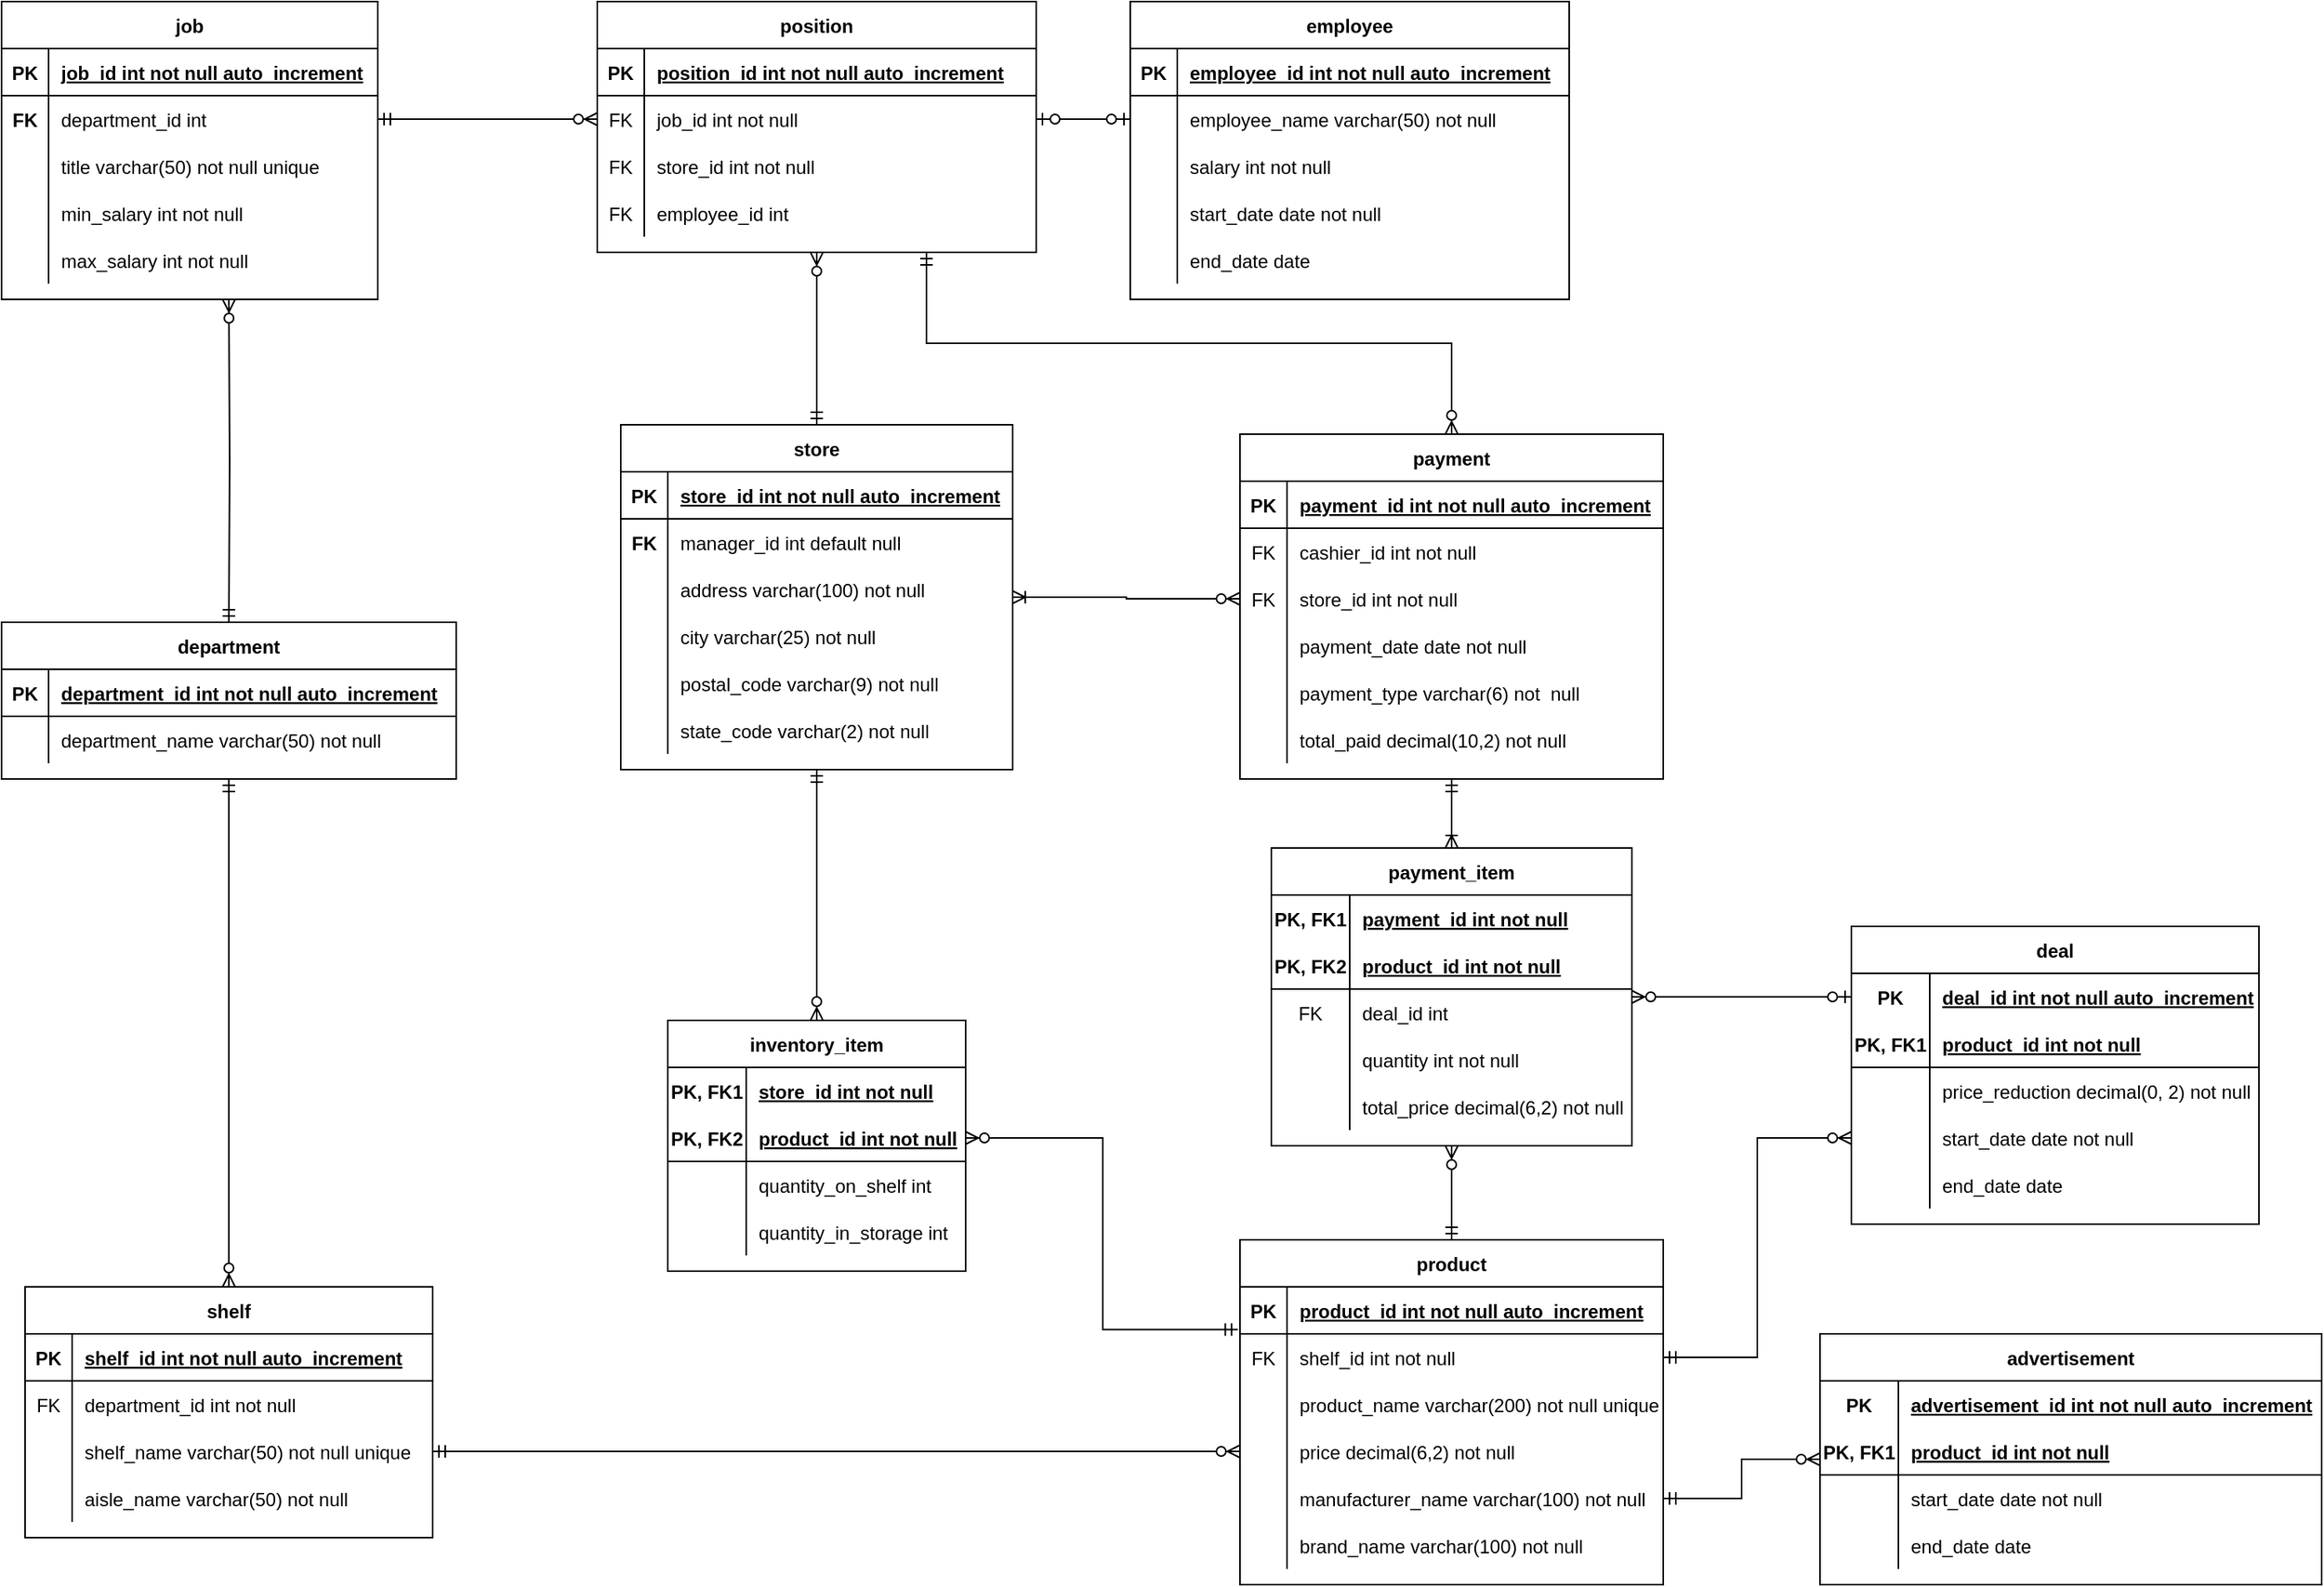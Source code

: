 <mxfile version="14.8.3" type="device"><diagram id="R2lEEEUBdFMjLlhIrx00" name="Page-1"><mxGraphModel dx="868" dy="393" grid="1" gridSize="10" guides="1" tooltips="1" connect="1" arrows="1" fold="1" page="1" pageScale="1" pageWidth="850" pageHeight="1100" math="0" shadow="0" extFonts="Permanent Marker^https://fonts.googleapis.com/css?family=Permanent+Marker"><root><mxCell id="0"/><mxCell id="1" parent="0"/><mxCell id="syY2_TRLH3KRJXUypcWQ-30" style="edgeStyle=orthogonalEdgeStyle;rounded=0;orthogonalLoop=1;jettySize=auto;html=1;startArrow=ERzeroToMany;startFill=1;endArrow=ERmandOne;endFill=0;" parent="1" target="syY2_TRLH3KRJXUypcWQ-17" edge="1"><mxGeometry relative="1" as="geometry"><mxPoint x="245" y="235" as="sourcePoint"/></mxGeometry></mxCell><mxCell id="syY2_TRLH3KRJXUypcWQ-1" value="job" style="shape=table;startSize=30;container=1;collapsible=1;childLayout=tableLayout;fixedRows=1;rowLines=0;fontStyle=1;align=center;resizeLast=1;" parent="1" vertex="1"><mxGeometry x="100" y="45" width="240" height="190" as="geometry"/></mxCell><mxCell id="syY2_TRLH3KRJXUypcWQ-2" value="" style="shape=partialRectangle;collapsible=0;dropTarget=0;pointerEvents=0;fillColor=none;top=0;left=0;bottom=1;right=0;points=[[0,0.5],[1,0.5]];portConstraint=eastwest;" parent="syY2_TRLH3KRJXUypcWQ-1" vertex="1"><mxGeometry y="30" width="240" height="30" as="geometry"/></mxCell><mxCell id="syY2_TRLH3KRJXUypcWQ-3" value="PK" style="shape=partialRectangle;connectable=0;fillColor=none;top=0;left=0;bottom=0;right=0;fontStyle=1;overflow=hidden;" parent="syY2_TRLH3KRJXUypcWQ-2" vertex="1"><mxGeometry width="30" height="30" as="geometry"/></mxCell><mxCell id="syY2_TRLH3KRJXUypcWQ-4" value="job_id int not null auto_increment" style="shape=partialRectangle;connectable=0;fillColor=none;top=0;left=0;bottom=0;right=0;align=left;spacingLeft=6;fontStyle=5;overflow=hidden;" parent="syY2_TRLH3KRJXUypcWQ-2" vertex="1"><mxGeometry x="30" width="210" height="30" as="geometry"/></mxCell><mxCell id="syY2_TRLH3KRJXUypcWQ-14" value="" style="shape=partialRectangle;collapsible=0;dropTarget=0;pointerEvents=0;fillColor=none;top=0;left=0;bottom=0;right=0;points=[[0,0.5],[1,0.5]];portConstraint=eastwest;" parent="syY2_TRLH3KRJXUypcWQ-1" vertex="1"><mxGeometry y="60" width="240" height="30" as="geometry"/></mxCell><mxCell id="syY2_TRLH3KRJXUypcWQ-15" value="FK" style="shape=partialRectangle;connectable=0;fillColor=none;top=0;left=0;bottom=0;right=0;fontStyle=1;overflow=hidden;" parent="syY2_TRLH3KRJXUypcWQ-14" vertex="1"><mxGeometry width="30" height="30" as="geometry"/></mxCell><mxCell id="syY2_TRLH3KRJXUypcWQ-16" value="department_id int" style="shape=partialRectangle;connectable=0;fillColor=none;top=0;left=0;bottom=0;right=0;align=left;spacingLeft=6;fontStyle=0;overflow=hidden;" parent="syY2_TRLH3KRJXUypcWQ-14" vertex="1"><mxGeometry x="30" width="210" height="30" as="geometry"/></mxCell><mxCell id="syY2_TRLH3KRJXUypcWQ-5" value="" style="shape=partialRectangle;collapsible=0;dropTarget=0;pointerEvents=0;fillColor=none;top=0;left=0;bottom=0;right=0;points=[[0,0.5],[1,0.5]];portConstraint=eastwest;" parent="syY2_TRLH3KRJXUypcWQ-1" vertex="1"><mxGeometry y="90" width="240" height="30" as="geometry"/></mxCell><mxCell id="syY2_TRLH3KRJXUypcWQ-6" value="" style="shape=partialRectangle;connectable=0;fillColor=none;top=0;left=0;bottom=0;right=0;editable=1;overflow=hidden;" parent="syY2_TRLH3KRJXUypcWQ-5" vertex="1"><mxGeometry width="30" height="30" as="geometry"/></mxCell><mxCell id="syY2_TRLH3KRJXUypcWQ-7" value="title varchar(50) not null unique" style="shape=partialRectangle;connectable=0;fillColor=none;top=0;left=0;bottom=0;right=0;align=left;spacingLeft=6;overflow=hidden;" parent="syY2_TRLH3KRJXUypcWQ-5" vertex="1"><mxGeometry x="30" width="210" height="30" as="geometry"/></mxCell><mxCell id="syY2_TRLH3KRJXUypcWQ-8" value="" style="shape=partialRectangle;collapsible=0;dropTarget=0;pointerEvents=0;fillColor=none;top=0;left=0;bottom=0;right=0;points=[[0,0.5],[1,0.5]];portConstraint=eastwest;" parent="syY2_TRLH3KRJXUypcWQ-1" vertex="1"><mxGeometry y="120" width="240" height="30" as="geometry"/></mxCell><mxCell id="syY2_TRLH3KRJXUypcWQ-9" value="" style="shape=partialRectangle;connectable=0;fillColor=none;top=0;left=0;bottom=0;right=0;editable=1;overflow=hidden;" parent="syY2_TRLH3KRJXUypcWQ-8" vertex="1"><mxGeometry width="30" height="30" as="geometry"/></mxCell><mxCell id="syY2_TRLH3KRJXUypcWQ-10" value="min_salary int not null" style="shape=partialRectangle;connectable=0;fillColor=none;top=0;left=0;bottom=0;right=0;align=left;spacingLeft=6;overflow=hidden;" parent="syY2_TRLH3KRJXUypcWQ-8" vertex="1"><mxGeometry x="30" width="210" height="30" as="geometry"/></mxCell><mxCell id="syY2_TRLH3KRJXUypcWQ-11" value="" style="shape=partialRectangle;collapsible=0;dropTarget=0;pointerEvents=0;fillColor=none;top=0;left=0;bottom=0;right=0;points=[[0,0.5],[1,0.5]];portConstraint=eastwest;" parent="syY2_TRLH3KRJXUypcWQ-1" vertex="1"><mxGeometry y="150" width="240" height="30" as="geometry"/></mxCell><mxCell id="syY2_TRLH3KRJXUypcWQ-12" value="" style="shape=partialRectangle;connectable=0;fillColor=none;top=0;left=0;bottom=0;right=0;editable=1;overflow=hidden;" parent="syY2_TRLH3KRJXUypcWQ-11" vertex="1"><mxGeometry width="30" height="30" as="geometry"/></mxCell><mxCell id="syY2_TRLH3KRJXUypcWQ-13" value="max_salary int not null" style="shape=partialRectangle;connectable=0;fillColor=none;top=0;left=0;bottom=0;right=0;align=left;spacingLeft=6;overflow=hidden;" parent="syY2_TRLH3KRJXUypcWQ-11" vertex="1"><mxGeometry x="30" width="210" height="30" as="geometry"/></mxCell><mxCell id="syY2_TRLH3KRJXUypcWQ-17" value="department" style="shape=table;startSize=30;container=1;collapsible=1;childLayout=tableLayout;fixedRows=1;rowLines=0;fontStyle=1;align=center;resizeLast=1;" parent="1" vertex="1"><mxGeometry x="100" y="441" width="290" height="100" as="geometry"/></mxCell><mxCell id="syY2_TRLH3KRJXUypcWQ-18" value="" style="shape=partialRectangle;collapsible=0;dropTarget=0;pointerEvents=0;fillColor=none;top=0;left=0;bottom=1;right=0;points=[[0,0.5],[1,0.5]];portConstraint=eastwest;" parent="syY2_TRLH3KRJXUypcWQ-17" vertex="1"><mxGeometry y="30" width="290" height="30" as="geometry"/></mxCell><mxCell id="syY2_TRLH3KRJXUypcWQ-19" value="PK" style="shape=partialRectangle;connectable=0;fillColor=none;top=0;left=0;bottom=0;right=0;fontStyle=1;overflow=hidden;" parent="syY2_TRLH3KRJXUypcWQ-18" vertex="1"><mxGeometry width="30" height="30" as="geometry"/></mxCell><mxCell id="syY2_TRLH3KRJXUypcWQ-20" value="department_id int not null auto_increment" style="shape=partialRectangle;connectable=0;fillColor=none;top=0;left=0;bottom=0;right=0;align=left;spacingLeft=6;fontStyle=5;overflow=hidden;" parent="syY2_TRLH3KRJXUypcWQ-18" vertex="1"><mxGeometry x="30" width="260" height="30" as="geometry"/></mxCell><mxCell id="syY2_TRLH3KRJXUypcWQ-21" value="" style="shape=partialRectangle;collapsible=0;dropTarget=0;pointerEvents=0;fillColor=none;top=0;left=0;bottom=0;right=0;points=[[0,0.5],[1,0.5]];portConstraint=eastwest;" parent="syY2_TRLH3KRJXUypcWQ-17" vertex="1"><mxGeometry y="60" width="290" height="30" as="geometry"/></mxCell><mxCell id="syY2_TRLH3KRJXUypcWQ-22" value="" style="shape=partialRectangle;connectable=0;fillColor=none;top=0;left=0;bottom=0;right=0;editable=1;overflow=hidden;" parent="syY2_TRLH3KRJXUypcWQ-21" vertex="1"><mxGeometry width="30" height="30" as="geometry"/></mxCell><mxCell id="syY2_TRLH3KRJXUypcWQ-23" value="department_name varchar(50) not null" style="shape=partialRectangle;connectable=0;fillColor=none;top=0;left=0;bottom=0;right=0;align=left;spacingLeft=6;overflow=hidden;" parent="syY2_TRLH3KRJXUypcWQ-21" vertex="1"><mxGeometry x="30" width="260" height="30" as="geometry"/></mxCell><mxCell id="syY2_TRLH3KRJXUypcWQ-31" value="employee" style="shape=table;startSize=30;container=1;collapsible=1;childLayout=tableLayout;fixedRows=1;rowLines=0;fontStyle=1;align=center;resizeLast=1;" parent="1" vertex="1"><mxGeometry x="820" y="45" width="280" height="190" as="geometry"/></mxCell><mxCell id="syY2_TRLH3KRJXUypcWQ-32" value="" style="shape=partialRectangle;collapsible=0;dropTarget=0;pointerEvents=0;fillColor=none;top=0;left=0;bottom=1;right=0;points=[[0,0.5],[1,0.5]];portConstraint=eastwest;" parent="syY2_TRLH3KRJXUypcWQ-31" vertex="1"><mxGeometry y="30" width="280" height="30" as="geometry"/></mxCell><mxCell id="syY2_TRLH3KRJXUypcWQ-33" value="PK" style="shape=partialRectangle;connectable=0;fillColor=none;top=0;left=0;bottom=0;right=0;fontStyle=1;overflow=hidden;" parent="syY2_TRLH3KRJXUypcWQ-32" vertex="1"><mxGeometry width="30" height="30" as="geometry"/></mxCell><mxCell id="syY2_TRLH3KRJXUypcWQ-34" value="employee_id int not null auto_increment" style="shape=partialRectangle;connectable=0;fillColor=none;top=0;left=0;bottom=0;right=0;align=left;spacingLeft=6;fontStyle=5;overflow=hidden;" parent="syY2_TRLH3KRJXUypcWQ-32" vertex="1"><mxGeometry x="30" width="250" height="30" as="geometry"/></mxCell><mxCell id="syY2_TRLH3KRJXUypcWQ-35" value="" style="shape=partialRectangle;collapsible=0;dropTarget=0;pointerEvents=0;fillColor=none;top=0;left=0;bottom=0;right=0;points=[[0,0.5],[1,0.5]];portConstraint=eastwest;" parent="syY2_TRLH3KRJXUypcWQ-31" vertex="1"><mxGeometry y="60" width="280" height="30" as="geometry"/></mxCell><mxCell id="syY2_TRLH3KRJXUypcWQ-36" value="" style="shape=partialRectangle;connectable=0;fillColor=none;top=0;left=0;bottom=0;right=0;editable=1;overflow=hidden;" parent="syY2_TRLH3KRJXUypcWQ-35" vertex="1"><mxGeometry width="30" height="30" as="geometry"/></mxCell><mxCell id="syY2_TRLH3KRJXUypcWQ-37" value="employee_name varchar(50) not null" style="shape=partialRectangle;connectable=0;fillColor=none;top=0;left=0;bottom=0;right=0;align=left;spacingLeft=6;overflow=hidden;" parent="syY2_TRLH3KRJXUypcWQ-35" vertex="1"><mxGeometry x="30" width="250" height="30" as="geometry"/></mxCell><mxCell id="syY2_TRLH3KRJXUypcWQ-38" value="" style="shape=partialRectangle;collapsible=0;dropTarget=0;pointerEvents=0;fillColor=none;top=0;left=0;bottom=0;right=0;points=[[0,0.5],[1,0.5]];portConstraint=eastwest;" parent="syY2_TRLH3KRJXUypcWQ-31" vertex="1"><mxGeometry y="90" width="280" height="30" as="geometry"/></mxCell><mxCell id="syY2_TRLH3KRJXUypcWQ-39" value="" style="shape=partialRectangle;connectable=0;fillColor=none;top=0;left=0;bottom=0;right=0;editable=1;overflow=hidden;" parent="syY2_TRLH3KRJXUypcWQ-38" vertex="1"><mxGeometry width="30" height="30" as="geometry"/></mxCell><mxCell id="syY2_TRLH3KRJXUypcWQ-40" value="salary int not null" style="shape=partialRectangle;connectable=0;fillColor=none;top=0;left=0;bottom=0;right=0;align=left;spacingLeft=6;overflow=hidden;" parent="syY2_TRLH3KRJXUypcWQ-38" vertex="1"><mxGeometry x="30" width="250" height="30" as="geometry"/></mxCell><mxCell id="syY2_TRLH3KRJXUypcWQ-41" value="" style="shape=partialRectangle;collapsible=0;dropTarget=0;pointerEvents=0;fillColor=none;top=0;left=0;bottom=0;right=0;points=[[0,0.5],[1,0.5]];portConstraint=eastwest;" parent="syY2_TRLH3KRJXUypcWQ-31" vertex="1"><mxGeometry y="120" width="280" height="30" as="geometry"/></mxCell><mxCell id="syY2_TRLH3KRJXUypcWQ-42" value="" style="shape=partialRectangle;connectable=0;fillColor=none;top=0;left=0;bottom=0;right=0;editable=1;overflow=hidden;" parent="syY2_TRLH3KRJXUypcWQ-41" vertex="1"><mxGeometry width="30" height="30" as="geometry"/></mxCell><mxCell id="syY2_TRLH3KRJXUypcWQ-43" value="start_date date not null" style="shape=partialRectangle;connectable=0;fillColor=none;top=0;left=0;bottom=0;right=0;align=left;spacingLeft=6;overflow=hidden;" parent="syY2_TRLH3KRJXUypcWQ-41" vertex="1"><mxGeometry x="30" width="250" height="30" as="geometry"/></mxCell><mxCell id="syY2_TRLH3KRJXUypcWQ-47" value="" style="shape=partialRectangle;collapsible=0;dropTarget=0;pointerEvents=0;fillColor=none;top=0;left=0;bottom=0;right=0;points=[[0,0.5],[1,0.5]];portConstraint=eastwest;" parent="syY2_TRLH3KRJXUypcWQ-31" vertex="1"><mxGeometry y="150" width="280" height="30" as="geometry"/></mxCell><mxCell id="syY2_TRLH3KRJXUypcWQ-48" value="" style="shape=partialRectangle;connectable=0;fillColor=none;top=0;left=0;bottom=0;right=0;editable=1;overflow=hidden;" parent="syY2_TRLH3KRJXUypcWQ-47" vertex="1"><mxGeometry width="30" height="30" as="geometry"/></mxCell><mxCell id="syY2_TRLH3KRJXUypcWQ-49" value="end_date date" style="shape=partialRectangle;connectable=0;fillColor=none;top=0;left=0;bottom=0;right=0;align=left;spacingLeft=6;overflow=hidden;" parent="syY2_TRLH3KRJXUypcWQ-47" vertex="1"><mxGeometry x="30" width="250" height="30" as="geometry"/></mxCell><mxCell id="syY2_TRLH3KRJXUypcWQ-84" style="edgeStyle=orthogonalEdgeStyle;rounded=0;orthogonalLoop=1;jettySize=auto;html=1;exitX=1;exitY=0.5;exitDx=0;exitDy=0;entryX=0;entryY=0.5;entryDx=0;entryDy=0;startArrow=ERzeroToOne;startFill=1;endArrow=ERzeroToOne;endFill=1;" parent="1" source="syY2_TRLH3KRJXUypcWQ-70" target="syY2_TRLH3KRJXUypcWQ-35" edge="1"><mxGeometry relative="1" as="geometry"/></mxCell><mxCell id="syY2_TRLH3KRJXUypcWQ-57" value="position" style="shape=table;startSize=30;container=1;collapsible=1;childLayout=tableLayout;fixedRows=1;rowLines=0;fontStyle=1;align=center;resizeLast=1;" parent="1" vertex="1"><mxGeometry x="480" y="45" width="280" height="160" as="geometry"/></mxCell><mxCell id="syY2_TRLH3KRJXUypcWQ-58" value="" style="shape=partialRectangle;collapsible=0;dropTarget=0;pointerEvents=0;fillColor=none;top=0;left=0;bottom=1;right=0;points=[[0,0.5],[1,0.5]];portConstraint=eastwest;" parent="syY2_TRLH3KRJXUypcWQ-57" vertex="1"><mxGeometry y="30" width="280" height="30" as="geometry"/></mxCell><mxCell id="syY2_TRLH3KRJXUypcWQ-59" value="PK" style="shape=partialRectangle;connectable=0;fillColor=none;top=0;left=0;bottom=0;right=0;fontStyle=1;overflow=hidden;" parent="syY2_TRLH3KRJXUypcWQ-58" vertex="1"><mxGeometry width="30" height="30" as="geometry"/></mxCell><mxCell id="syY2_TRLH3KRJXUypcWQ-60" value="position_id int not null auto_increment" style="shape=partialRectangle;connectable=0;fillColor=none;top=0;left=0;bottom=0;right=0;align=left;spacingLeft=6;fontStyle=5;overflow=hidden;" parent="syY2_TRLH3KRJXUypcWQ-58" vertex="1"><mxGeometry x="30" width="250" height="30" as="geometry"/></mxCell><mxCell id="syY2_TRLH3KRJXUypcWQ-70" value="" style="shape=partialRectangle;collapsible=0;dropTarget=0;pointerEvents=0;fillColor=none;top=0;left=0;bottom=0;right=0;points=[[0,0.5],[1,0.5]];portConstraint=eastwest;" parent="syY2_TRLH3KRJXUypcWQ-57" vertex="1"><mxGeometry y="60" width="280" height="30" as="geometry"/></mxCell><mxCell id="syY2_TRLH3KRJXUypcWQ-71" value="FK" style="shape=partialRectangle;connectable=0;fillColor=none;top=0;left=0;bottom=0;right=0;fontStyle=0;overflow=hidden;" parent="syY2_TRLH3KRJXUypcWQ-70" vertex="1"><mxGeometry width="30" height="30" as="geometry"/></mxCell><mxCell id="syY2_TRLH3KRJXUypcWQ-72" value="job_id int not null" style="shape=partialRectangle;connectable=0;fillColor=none;top=0;left=0;bottom=0;right=0;align=left;spacingLeft=6;fontStyle=0;overflow=hidden;" parent="syY2_TRLH3KRJXUypcWQ-70" vertex="1"><mxGeometry x="30" width="250" height="30" as="geometry"/></mxCell><mxCell id="syY2_TRLH3KRJXUypcWQ-77" value="" style="shape=partialRectangle;collapsible=0;dropTarget=0;pointerEvents=0;fillColor=none;top=0;left=0;bottom=0;right=0;points=[[0,0.5],[1,0.5]];portConstraint=eastwest;" parent="syY2_TRLH3KRJXUypcWQ-57" vertex="1"><mxGeometry y="90" width="280" height="30" as="geometry"/></mxCell><mxCell id="syY2_TRLH3KRJXUypcWQ-78" value="FK" style="shape=partialRectangle;connectable=0;fillColor=none;top=0;left=0;bottom=0;right=0;fontStyle=0;overflow=hidden;" parent="syY2_TRLH3KRJXUypcWQ-77" vertex="1"><mxGeometry width="30" height="30" as="geometry"/></mxCell><mxCell id="syY2_TRLH3KRJXUypcWQ-79" value="store_id int not null" style="shape=partialRectangle;connectable=0;fillColor=none;top=0;left=0;bottom=0;right=0;align=left;spacingLeft=6;fontStyle=0;overflow=hidden;" parent="syY2_TRLH3KRJXUypcWQ-77" vertex="1"><mxGeometry x="30" width="250" height="30" as="geometry"/></mxCell><mxCell id="syY2_TRLH3KRJXUypcWQ-80" value="" style="shape=partialRectangle;collapsible=0;dropTarget=0;pointerEvents=0;fillColor=none;top=0;left=0;bottom=0;right=0;points=[[0,0.5],[1,0.5]];portConstraint=eastwest;" parent="syY2_TRLH3KRJXUypcWQ-57" vertex="1"><mxGeometry y="120" width="280" height="30" as="geometry"/></mxCell><mxCell id="syY2_TRLH3KRJXUypcWQ-81" value="FK" style="shape=partialRectangle;connectable=0;fillColor=none;top=0;left=0;bottom=0;right=0;fontStyle=0;overflow=hidden;" parent="syY2_TRLH3KRJXUypcWQ-80" vertex="1"><mxGeometry width="30" height="30" as="geometry"/></mxCell><mxCell id="syY2_TRLH3KRJXUypcWQ-82" value="employee_id int" style="shape=partialRectangle;connectable=0;fillColor=none;top=0;left=0;bottom=0;right=0;align=left;spacingLeft=6;fontStyle=0;overflow=hidden;" parent="syY2_TRLH3KRJXUypcWQ-80" vertex="1"><mxGeometry x="30" width="250" height="30" as="geometry"/></mxCell><mxCell id="syY2_TRLH3KRJXUypcWQ-83" style="edgeStyle=orthogonalEdgeStyle;rounded=0;orthogonalLoop=1;jettySize=auto;html=1;exitX=1;exitY=0.5;exitDx=0;exitDy=0;startArrow=ERmandOne;startFill=0;endArrow=ERzeroToMany;endFill=1;entryX=0;entryY=0.5;entryDx=0;entryDy=0;" parent="1" source="syY2_TRLH3KRJXUypcWQ-14" target="syY2_TRLH3KRJXUypcWQ-70" edge="1"><mxGeometry relative="1" as="geometry"><mxPoint x="480" y="110" as="targetPoint"/></mxGeometry></mxCell><mxCell id="syY2_TRLH3KRJXUypcWQ-98" style="edgeStyle=orthogonalEdgeStyle;rounded=0;orthogonalLoop=1;jettySize=auto;html=1;exitX=0.5;exitY=0;exitDx=0;exitDy=0;entryX=0.5;entryY=1;entryDx=0;entryDy=0;startArrow=ERmandOne;startFill=0;endArrow=ERzeroToMany;endFill=1;" parent="1" source="syY2_TRLH3KRJXUypcWQ-85" target="syY2_TRLH3KRJXUypcWQ-57" edge="1"><mxGeometry relative="1" as="geometry"/></mxCell><mxCell id="syY2_TRLH3KRJXUypcWQ-224" style="edgeStyle=orthogonalEdgeStyle;rounded=0;orthogonalLoop=1;jettySize=auto;html=1;exitX=1;exitY=0.5;exitDx=0;exitDy=0;entryX=0;entryY=0.5;entryDx=0;entryDy=0;startArrow=ERoneToMany;startFill=0;endArrow=ERzeroToMany;endFill=1;" parent="1" source="syY2_TRLH3KRJXUypcWQ-85" target="syY2_TRLH3KRJXUypcWQ-218" edge="1"><mxGeometry relative="1" as="geometry"/></mxCell><mxCell id="syY2_TRLH3KRJXUypcWQ-85" value="store" style="shape=table;startSize=30;container=1;collapsible=1;childLayout=tableLayout;fixedRows=1;rowLines=0;fontStyle=1;align=center;resizeLast=1;" parent="1" vertex="1"><mxGeometry x="495" y="315" width="250" height="220" as="geometry"/></mxCell><mxCell id="syY2_TRLH3KRJXUypcWQ-86" value="" style="shape=partialRectangle;collapsible=0;dropTarget=0;pointerEvents=0;fillColor=none;top=0;left=0;bottom=1;right=0;points=[[0,0.5],[1,0.5]];portConstraint=eastwest;" parent="syY2_TRLH3KRJXUypcWQ-85" vertex="1"><mxGeometry y="30" width="250" height="30" as="geometry"/></mxCell><mxCell id="syY2_TRLH3KRJXUypcWQ-87" value="PK" style="shape=partialRectangle;connectable=0;fillColor=none;top=0;left=0;bottom=0;right=0;fontStyle=1;overflow=hidden;" parent="syY2_TRLH3KRJXUypcWQ-86" vertex="1"><mxGeometry width="30" height="30" as="geometry"/></mxCell><mxCell id="syY2_TRLH3KRJXUypcWQ-88" value="store_id int not null auto_increment" style="shape=partialRectangle;connectable=0;fillColor=none;top=0;left=0;bottom=0;right=0;align=left;spacingLeft=6;fontStyle=5;overflow=hidden;" parent="syY2_TRLH3KRJXUypcWQ-86" vertex="1"><mxGeometry x="30" width="220" height="30" as="geometry"/></mxCell><mxCell id="syY2_TRLH3KRJXUypcWQ-102" value="" style="shape=partialRectangle;collapsible=0;dropTarget=0;pointerEvents=0;fillColor=none;top=0;left=0;bottom=0;right=0;points=[[0,0.5],[1,0.5]];portConstraint=eastwest;" parent="syY2_TRLH3KRJXUypcWQ-85" vertex="1"><mxGeometry y="60" width="250" height="30" as="geometry"/></mxCell><mxCell id="syY2_TRLH3KRJXUypcWQ-103" value="FK" style="shape=partialRectangle;connectable=0;fillColor=none;top=0;left=0;bottom=0;right=0;fontStyle=1;overflow=hidden;" parent="syY2_TRLH3KRJXUypcWQ-102" vertex="1"><mxGeometry width="30" height="30" as="geometry"/></mxCell><mxCell id="syY2_TRLH3KRJXUypcWQ-104" value="manager_id int default null" style="shape=partialRectangle;connectable=0;fillColor=none;top=0;left=0;bottom=0;right=0;align=left;spacingLeft=6;fontStyle=0;overflow=hidden;" parent="syY2_TRLH3KRJXUypcWQ-102" vertex="1"><mxGeometry x="30" width="220" height="30" as="geometry"/></mxCell><mxCell id="syY2_TRLH3KRJXUypcWQ-89" value="" style="shape=partialRectangle;collapsible=0;dropTarget=0;pointerEvents=0;fillColor=none;top=0;left=0;bottom=0;right=0;points=[[0,0.5],[1,0.5]];portConstraint=eastwest;" parent="syY2_TRLH3KRJXUypcWQ-85" vertex="1"><mxGeometry y="90" width="250" height="30" as="geometry"/></mxCell><mxCell id="syY2_TRLH3KRJXUypcWQ-90" value="" style="shape=partialRectangle;connectable=0;fillColor=none;top=0;left=0;bottom=0;right=0;editable=1;overflow=hidden;" parent="syY2_TRLH3KRJXUypcWQ-89" vertex="1"><mxGeometry width="30" height="30" as="geometry"/></mxCell><mxCell id="syY2_TRLH3KRJXUypcWQ-91" value="address varchar(100) not null" style="shape=partialRectangle;connectable=0;fillColor=none;top=0;left=0;bottom=0;right=0;align=left;spacingLeft=6;overflow=hidden;" parent="syY2_TRLH3KRJXUypcWQ-89" vertex="1"><mxGeometry x="30" width="220" height="30" as="geometry"/></mxCell><mxCell id="syY2_TRLH3KRJXUypcWQ-92" value="" style="shape=partialRectangle;collapsible=0;dropTarget=0;pointerEvents=0;fillColor=none;top=0;left=0;bottom=0;right=0;points=[[0,0.5],[1,0.5]];portConstraint=eastwest;" parent="syY2_TRLH3KRJXUypcWQ-85" vertex="1"><mxGeometry y="120" width="250" height="30" as="geometry"/></mxCell><mxCell id="syY2_TRLH3KRJXUypcWQ-93" value="" style="shape=partialRectangle;connectable=0;fillColor=none;top=0;left=0;bottom=0;right=0;editable=1;overflow=hidden;" parent="syY2_TRLH3KRJXUypcWQ-92" vertex="1"><mxGeometry width="30" height="30" as="geometry"/></mxCell><mxCell id="syY2_TRLH3KRJXUypcWQ-94" value="city varchar(25) not null" style="shape=partialRectangle;connectable=0;fillColor=none;top=0;left=0;bottom=0;right=0;align=left;spacingLeft=6;overflow=hidden;" parent="syY2_TRLH3KRJXUypcWQ-92" vertex="1"><mxGeometry x="30" width="220" height="30" as="geometry"/></mxCell><mxCell id="syY2_TRLH3KRJXUypcWQ-95" value="" style="shape=partialRectangle;collapsible=0;dropTarget=0;pointerEvents=0;fillColor=none;top=0;left=0;bottom=0;right=0;points=[[0,0.5],[1,0.5]];portConstraint=eastwest;" parent="syY2_TRLH3KRJXUypcWQ-85" vertex="1"><mxGeometry y="150" width="250" height="30" as="geometry"/></mxCell><mxCell id="syY2_TRLH3KRJXUypcWQ-96" value="" style="shape=partialRectangle;connectable=0;fillColor=none;top=0;left=0;bottom=0;right=0;editable=1;overflow=hidden;" parent="syY2_TRLH3KRJXUypcWQ-95" vertex="1"><mxGeometry width="30" height="30" as="geometry"/></mxCell><mxCell id="syY2_TRLH3KRJXUypcWQ-97" value="postal_code varchar(9) not null" style="shape=partialRectangle;connectable=0;fillColor=none;top=0;left=0;bottom=0;right=0;align=left;spacingLeft=6;overflow=hidden;" parent="syY2_TRLH3KRJXUypcWQ-95" vertex="1"><mxGeometry x="30" width="220" height="30" as="geometry"/></mxCell><mxCell id="syY2_TRLH3KRJXUypcWQ-105" value="" style="shape=partialRectangle;collapsible=0;dropTarget=0;pointerEvents=0;fillColor=none;top=0;left=0;bottom=0;right=0;points=[[0,0.5],[1,0.5]];portConstraint=eastwest;" parent="syY2_TRLH3KRJXUypcWQ-85" vertex="1"><mxGeometry y="180" width="250" height="30" as="geometry"/></mxCell><mxCell id="syY2_TRLH3KRJXUypcWQ-106" value="" style="shape=partialRectangle;connectable=0;fillColor=none;top=0;left=0;bottom=0;right=0;editable=1;overflow=hidden;" parent="syY2_TRLH3KRJXUypcWQ-105" vertex="1"><mxGeometry width="30" height="30" as="geometry"/></mxCell><mxCell id="syY2_TRLH3KRJXUypcWQ-107" value="state_code varchar(2) not null" style="shape=partialRectangle;connectable=0;fillColor=none;top=0;left=0;bottom=0;right=0;align=left;spacingLeft=6;overflow=hidden;" parent="syY2_TRLH3KRJXUypcWQ-105" vertex="1"><mxGeometry x="30" width="220" height="30" as="geometry"/></mxCell><mxCell id="syY2_TRLH3KRJXUypcWQ-121" style="edgeStyle=orthogonalEdgeStyle;rounded=0;orthogonalLoop=1;jettySize=auto;html=1;exitX=0.5;exitY=0;exitDx=0;exitDy=0;entryX=0.5;entryY=1;entryDx=0;entryDy=0;startArrow=ERzeroToMany;startFill=1;endArrow=ERmandOne;endFill=0;" parent="1" source="syY2_TRLH3KRJXUypcWQ-108" target="syY2_TRLH3KRJXUypcWQ-85" edge="1"><mxGeometry relative="1" as="geometry"/></mxCell><mxCell id="syY2_TRLH3KRJXUypcWQ-108" value="inventory_item" style="shape=table;startSize=30;container=1;collapsible=1;childLayout=tableLayout;fixedRows=1;rowLines=0;fontStyle=1;align=center;resizeLast=1;" parent="1" vertex="1"><mxGeometry x="525" y="695" width="190" height="160" as="geometry"/></mxCell><mxCell id="syY2_TRLH3KRJXUypcWQ-134" value="" style="shape=partialRectangle;collapsible=0;dropTarget=0;pointerEvents=0;fillColor=none;top=0;left=0;bottom=0;right=0;points=[[0,0.5],[1,0.5]];portConstraint=eastwest;fontStyle=5" parent="syY2_TRLH3KRJXUypcWQ-108" vertex="1"><mxGeometry y="30" width="190" height="30" as="geometry"/></mxCell><mxCell id="syY2_TRLH3KRJXUypcWQ-135" value="PK, FK1" style="shape=partialRectangle;connectable=0;fillColor=none;top=0;left=0;bottom=0;right=0;fontStyle=1;overflow=hidden;" parent="syY2_TRLH3KRJXUypcWQ-134" vertex="1"><mxGeometry width="50" height="30" as="geometry"/></mxCell><mxCell id="syY2_TRLH3KRJXUypcWQ-136" value="store_id int not null" style="shape=partialRectangle;connectable=0;fillColor=none;top=0;left=0;bottom=0;right=0;align=left;spacingLeft=6;fontStyle=5;overflow=hidden;" parent="syY2_TRLH3KRJXUypcWQ-134" vertex="1"><mxGeometry x="50" width="140" height="30" as="geometry"/></mxCell><mxCell id="syY2_TRLH3KRJXUypcWQ-109" value="" style="shape=partialRectangle;collapsible=0;dropTarget=0;pointerEvents=0;fillColor=none;top=0;left=0;bottom=1;right=0;points=[[0,0.5],[1,0.5]];portConstraint=eastwest;" parent="syY2_TRLH3KRJXUypcWQ-108" vertex="1"><mxGeometry y="60" width="190" height="30" as="geometry"/></mxCell><mxCell id="syY2_TRLH3KRJXUypcWQ-110" value="PK, FK2" style="shape=partialRectangle;connectable=0;fillColor=none;top=0;left=0;bottom=0;right=0;fontStyle=1;overflow=hidden;" parent="syY2_TRLH3KRJXUypcWQ-109" vertex="1"><mxGeometry width="50" height="30" as="geometry"/></mxCell><mxCell id="syY2_TRLH3KRJXUypcWQ-111" value="product_id int not null" style="shape=partialRectangle;connectable=0;fillColor=none;top=0;left=0;bottom=0;right=0;align=left;spacingLeft=6;fontStyle=5;overflow=hidden;" parent="syY2_TRLH3KRJXUypcWQ-109" vertex="1"><mxGeometry x="50" width="140" height="30" as="geometry"/></mxCell><mxCell id="syY2_TRLH3KRJXUypcWQ-112" value="" style="shape=partialRectangle;collapsible=0;dropTarget=0;pointerEvents=0;fillColor=none;top=0;left=0;bottom=0;right=0;points=[[0,0.5],[1,0.5]];portConstraint=eastwest;" parent="syY2_TRLH3KRJXUypcWQ-108" vertex="1"><mxGeometry y="90" width="190" height="30" as="geometry"/></mxCell><mxCell id="syY2_TRLH3KRJXUypcWQ-113" value="" style="shape=partialRectangle;connectable=0;fillColor=none;top=0;left=0;bottom=0;right=0;editable=1;overflow=hidden;" parent="syY2_TRLH3KRJXUypcWQ-112" vertex="1"><mxGeometry width="50" height="30" as="geometry"/></mxCell><mxCell id="syY2_TRLH3KRJXUypcWQ-114" value="quantity_on_shelf int" style="shape=partialRectangle;connectable=0;fillColor=none;top=0;left=0;bottom=0;right=0;align=left;spacingLeft=6;overflow=hidden;" parent="syY2_TRLH3KRJXUypcWQ-112" vertex="1"><mxGeometry x="50" width="140" height="30" as="geometry"/></mxCell><mxCell id="syY2_TRLH3KRJXUypcWQ-115" value="" style="shape=partialRectangle;collapsible=0;dropTarget=0;pointerEvents=0;fillColor=none;top=0;left=0;bottom=0;right=0;points=[[0,0.5],[1,0.5]];portConstraint=eastwest;" parent="syY2_TRLH3KRJXUypcWQ-108" vertex="1"><mxGeometry y="120" width="190" height="30" as="geometry"/></mxCell><mxCell id="syY2_TRLH3KRJXUypcWQ-116" value="" style="shape=partialRectangle;connectable=0;fillColor=none;top=0;left=0;bottom=0;right=0;editable=1;overflow=hidden;" parent="syY2_TRLH3KRJXUypcWQ-115" vertex="1"><mxGeometry width="50" height="30" as="geometry"/></mxCell><mxCell id="syY2_TRLH3KRJXUypcWQ-117" value="quantity_in_storage int" style="shape=partialRectangle;connectable=0;fillColor=none;top=0;left=0;bottom=0;right=0;align=left;spacingLeft=6;overflow=hidden;" parent="syY2_TRLH3KRJXUypcWQ-115" vertex="1"><mxGeometry x="50" width="140" height="30" as="geometry"/></mxCell><mxCell id="syY2_TRLH3KRJXUypcWQ-260" style="edgeStyle=orthogonalEdgeStyle;rounded=0;orthogonalLoop=1;jettySize=auto;html=1;exitX=1;exitY=0.75;exitDx=0;exitDy=0;startArrow=ERmandOne;startFill=0;endArrow=ERzeroToMany;endFill=1;" parent="1" source="syY2_TRLH3KRJXUypcWQ-137" target="syY2_TRLH3KRJXUypcWQ-238" edge="1"><mxGeometry relative="1" as="geometry"/></mxCell><mxCell id="syY2_TRLH3KRJXUypcWQ-261" style="edgeStyle=orthogonalEdgeStyle;rounded=0;orthogonalLoop=1;jettySize=auto;html=1;exitX=1;exitY=0.5;exitDx=0;exitDy=0;entryX=0;entryY=0.5;entryDx=0;entryDy=0;startArrow=ERmandOne;startFill=0;endArrow=ERzeroToMany;endFill=1;" parent="1" source="syY2_TRLH3KRJXUypcWQ-151" target="syY2_TRLH3KRJXUypcWQ-232" edge="1"><mxGeometry relative="1" as="geometry"/></mxCell><mxCell id="syY2_TRLH3KRJXUypcWQ-137" value="product" style="shape=table;startSize=30;container=1;collapsible=1;childLayout=tableLayout;fixedRows=1;rowLines=0;fontStyle=1;align=center;resizeLast=1;" parent="1" vertex="1"><mxGeometry x="890" y="835" width="270" height="220" as="geometry"/></mxCell><mxCell id="syY2_TRLH3KRJXUypcWQ-138" value="" style="shape=partialRectangle;collapsible=0;dropTarget=0;pointerEvents=0;fillColor=none;top=0;left=0;bottom=1;right=0;points=[[0,0.5],[1,0.5]];portConstraint=eastwest;" parent="syY2_TRLH3KRJXUypcWQ-137" vertex="1"><mxGeometry y="30" width="270" height="30" as="geometry"/></mxCell><mxCell id="syY2_TRLH3KRJXUypcWQ-139" value="PK" style="shape=partialRectangle;connectable=0;fillColor=none;top=0;left=0;bottom=0;right=0;fontStyle=1;overflow=hidden;" parent="syY2_TRLH3KRJXUypcWQ-138" vertex="1"><mxGeometry width="30" height="30" as="geometry"/></mxCell><mxCell id="syY2_TRLH3KRJXUypcWQ-140" value="product_id int not null auto_increment" style="shape=partialRectangle;connectable=0;fillColor=none;top=0;left=0;bottom=0;right=0;align=left;spacingLeft=6;fontStyle=5;overflow=hidden;" parent="syY2_TRLH3KRJXUypcWQ-138" vertex="1"><mxGeometry x="30" width="240" height="30" as="geometry"/></mxCell><mxCell id="syY2_TRLH3KRJXUypcWQ-151" value="" style="shape=partialRectangle;collapsible=0;dropTarget=0;pointerEvents=0;fillColor=none;top=0;left=0;bottom=0;right=0;points=[[0,0.5],[1,0.5]];portConstraint=eastwest;" parent="syY2_TRLH3KRJXUypcWQ-137" vertex="1"><mxGeometry y="60" width="270" height="30" as="geometry"/></mxCell><mxCell id="syY2_TRLH3KRJXUypcWQ-152" value="FK" style="shape=partialRectangle;connectable=0;fillColor=none;top=0;left=0;bottom=0;right=0;fontStyle=0;overflow=hidden;" parent="syY2_TRLH3KRJXUypcWQ-151" vertex="1"><mxGeometry width="30" height="30" as="geometry"/></mxCell><mxCell id="syY2_TRLH3KRJXUypcWQ-153" value="shelf_id int not null" style="shape=partialRectangle;connectable=0;fillColor=none;top=0;left=0;bottom=0;right=0;align=left;spacingLeft=6;fontStyle=0;overflow=hidden;" parent="syY2_TRLH3KRJXUypcWQ-151" vertex="1"><mxGeometry x="30" width="240" height="30" as="geometry"/></mxCell><mxCell id="syY2_TRLH3KRJXUypcWQ-141" value="" style="shape=partialRectangle;collapsible=0;dropTarget=0;pointerEvents=0;fillColor=none;top=0;left=0;bottom=0;right=0;points=[[0,0.5],[1,0.5]];portConstraint=eastwest;" parent="syY2_TRLH3KRJXUypcWQ-137" vertex="1"><mxGeometry y="90" width="270" height="30" as="geometry"/></mxCell><mxCell id="syY2_TRLH3KRJXUypcWQ-142" value="" style="shape=partialRectangle;connectable=0;fillColor=none;top=0;left=0;bottom=0;right=0;editable=1;overflow=hidden;" parent="syY2_TRLH3KRJXUypcWQ-141" vertex="1"><mxGeometry width="30" height="30" as="geometry"/></mxCell><mxCell id="syY2_TRLH3KRJXUypcWQ-143" value="product_name varchar(200) not null unique" style="shape=partialRectangle;connectable=0;fillColor=none;top=0;left=0;bottom=0;right=0;align=left;spacingLeft=6;overflow=hidden;" parent="syY2_TRLH3KRJXUypcWQ-141" vertex="1"><mxGeometry x="30" width="240" height="30" as="geometry"/></mxCell><mxCell id="syY2_TRLH3KRJXUypcWQ-144" value="" style="shape=partialRectangle;collapsible=0;dropTarget=0;pointerEvents=0;fillColor=none;top=0;left=0;bottom=0;right=0;points=[[0,0.5],[1,0.5]];portConstraint=eastwest;" parent="syY2_TRLH3KRJXUypcWQ-137" vertex="1"><mxGeometry y="120" width="270" height="30" as="geometry"/></mxCell><mxCell id="syY2_TRLH3KRJXUypcWQ-145" value="" style="shape=partialRectangle;connectable=0;fillColor=none;top=0;left=0;bottom=0;right=0;editable=1;overflow=hidden;" parent="syY2_TRLH3KRJXUypcWQ-144" vertex="1"><mxGeometry width="30" height="30" as="geometry"/></mxCell><mxCell id="syY2_TRLH3KRJXUypcWQ-146" value="price decimal(6,2) not null" style="shape=partialRectangle;connectable=0;fillColor=none;top=0;left=0;bottom=0;right=0;align=left;spacingLeft=6;overflow=hidden;" parent="syY2_TRLH3KRJXUypcWQ-144" vertex="1"><mxGeometry x="30" width="240" height="30" as="geometry"/></mxCell><mxCell id="syY2_TRLH3KRJXUypcWQ-147" value="" style="shape=partialRectangle;collapsible=0;dropTarget=0;pointerEvents=0;fillColor=none;top=0;left=0;bottom=0;right=0;points=[[0,0.5],[1,0.5]];portConstraint=eastwest;" parent="syY2_TRLH3KRJXUypcWQ-137" vertex="1"><mxGeometry y="150" width="270" height="30" as="geometry"/></mxCell><mxCell id="syY2_TRLH3KRJXUypcWQ-148" value="" style="shape=partialRectangle;connectable=0;fillColor=none;top=0;left=0;bottom=0;right=0;editable=1;overflow=hidden;" parent="syY2_TRLH3KRJXUypcWQ-147" vertex="1"><mxGeometry width="30" height="30" as="geometry"/></mxCell><mxCell id="syY2_TRLH3KRJXUypcWQ-149" value="manufacturer_name varchar(100) not null" style="shape=partialRectangle;connectable=0;fillColor=none;top=0;left=0;bottom=0;right=0;align=left;spacingLeft=6;overflow=hidden;" parent="syY2_TRLH3KRJXUypcWQ-147" vertex="1"><mxGeometry x="30" width="240" height="30" as="geometry"/></mxCell><mxCell id="syY2_TRLH3KRJXUypcWQ-157" value="" style="shape=partialRectangle;collapsible=0;dropTarget=0;pointerEvents=0;fillColor=none;top=0;left=0;bottom=0;right=0;points=[[0,0.5],[1,0.5]];portConstraint=eastwest;" parent="syY2_TRLH3KRJXUypcWQ-137" vertex="1"><mxGeometry y="180" width="270" height="30" as="geometry"/></mxCell><mxCell id="syY2_TRLH3KRJXUypcWQ-158" value="" style="shape=partialRectangle;connectable=0;fillColor=none;top=0;left=0;bottom=0;right=0;editable=1;overflow=hidden;" parent="syY2_TRLH3KRJXUypcWQ-157" vertex="1"><mxGeometry width="30" height="30" as="geometry"/></mxCell><mxCell id="syY2_TRLH3KRJXUypcWQ-159" value="brand_name varchar(100) not null" style="shape=partialRectangle;connectable=0;fillColor=none;top=0;left=0;bottom=0;right=0;align=left;spacingLeft=6;overflow=hidden;" parent="syY2_TRLH3KRJXUypcWQ-157" vertex="1"><mxGeometry x="30" width="240" height="30" as="geometry"/></mxCell><mxCell id="syY2_TRLH3KRJXUypcWQ-150" style="edgeStyle=orthogonalEdgeStyle;rounded=0;orthogonalLoop=1;jettySize=auto;html=1;exitX=1;exitY=0.5;exitDx=0;exitDy=0;startArrow=ERzeroToMany;startFill=1;endArrow=ERmandOne;endFill=0;entryX=-0.005;entryY=0.91;entryDx=0;entryDy=0;entryPerimeter=0;" parent="1" source="syY2_TRLH3KRJXUypcWQ-109" target="syY2_TRLH3KRJXUypcWQ-138" edge="1"><mxGeometry relative="1" as="geometry"/></mxCell><mxCell id="syY2_TRLH3KRJXUypcWQ-173" style="edgeStyle=orthogonalEdgeStyle;rounded=0;orthogonalLoop=1;jettySize=auto;html=1;exitX=1;exitY=0.5;exitDx=0;exitDy=0;startArrow=ERmandOne;startFill=0;endArrow=ERzeroToMany;endFill=1;entryX=0;entryY=0.5;entryDx=0;entryDy=0;" parent="1" source="syY2_TRLH3KRJXUypcWQ-164" target="syY2_TRLH3KRJXUypcWQ-144" edge="1"><mxGeometry relative="1" as="geometry"/></mxCell><mxCell id="syY2_TRLH3KRJXUypcWQ-174" style="edgeStyle=orthogonalEdgeStyle;rounded=0;orthogonalLoop=1;jettySize=auto;html=1;exitX=0.5;exitY=0;exitDx=0;exitDy=0;entryX=0.5;entryY=1;entryDx=0;entryDy=0;startArrow=ERzeroToMany;startFill=1;endArrow=ERmandOne;endFill=0;" parent="1" source="syY2_TRLH3KRJXUypcWQ-160" target="syY2_TRLH3KRJXUypcWQ-17" edge="1"><mxGeometry relative="1" as="geometry"/></mxCell><mxCell id="syY2_TRLH3KRJXUypcWQ-160" value="shelf" style="shape=table;startSize=30;container=1;collapsible=1;childLayout=tableLayout;fixedRows=1;rowLines=0;fontStyle=1;align=center;resizeLast=1;" parent="1" vertex="1"><mxGeometry x="115" y="865" width="260" height="160" as="geometry"/></mxCell><mxCell id="syY2_TRLH3KRJXUypcWQ-161" value="" style="shape=partialRectangle;collapsible=0;dropTarget=0;pointerEvents=0;fillColor=none;top=0;left=0;bottom=1;right=0;points=[[0,0.5],[1,0.5]];portConstraint=eastwest;" parent="syY2_TRLH3KRJXUypcWQ-160" vertex="1"><mxGeometry y="30" width="260" height="30" as="geometry"/></mxCell><mxCell id="syY2_TRLH3KRJXUypcWQ-162" value="PK" style="shape=partialRectangle;connectable=0;fillColor=none;top=0;left=0;bottom=0;right=0;fontStyle=1;overflow=hidden;" parent="syY2_TRLH3KRJXUypcWQ-161" vertex="1"><mxGeometry width="30" height="30" as="geometry"/></mxCell><mxCell id="syY2_TRLH3KRJXUypcWQ-163" value="shelf_id int not null auto_increment" style="shape=partialRectangle;connectable=0;fillColor=none;top=0;left=0;bottom=0;right=0;align=left;spacingLeft=6;fontStyle=5;overflow=hidden;" parent="syY2_TRLH3KRJXUypcWQ-161" vertex="1"><mxGeometry x="30" width="230" height="30" as="geometry"/></mxCell><mxCell id="syY2_TRLH3KRJXUypcWQ-179" value="" style="shape=partialRectangle;collapsible=0;dropTarget=0;pointerEvents=0;fillColor=none;top=0;left=0;bottom=0;right=0;points=[[0,0.5],[1,0.5]];portConstraint=eastwest;" parent="syY2_TRLH3KRJXUypcWQ-160" vertex="1"><mxGeometry y="60" width="260" height="30" as="geometry"/></mxCell><mxCell id="syY2_TRLH3KRJXUypcWQ-180" value="FK" style="shape=partialRectangle;connectable=0;fillColor=none;top=0;left=0;bottom=0;right=0;fontStyle=0;overflow=hidden;" parent="syY2_TRLH3KRJXUypcWQ-179" vertex="1"><mxGeometry width="30" height="30" as="geometry"/></mxCell><mxCell id="syY2_TRLH3KRJXUypcWQ-181" value="department_id int not null" style="shape=partialRectangle;connectable=0;fillColor=none;top=0;left=0;bottom=0;right=0;align=left;spacingLeft=6;fontStyle=0;overflow=hidden;" parent="syY2_TRLH3KRJXUypcWQ-179" vertex="1"><mxGeometry x="30" width="230" height="30" as="geometry"/></mxCell><mxCell id="syY2_TRLH3KRJXUypcWQ-164" value="" style="shape=partialRectangle;collapsible=0;dropTarget=0;pointerEvents=0;fillColor=none;top=0;left=0;bottom=0;right=0;points=[[0,0.5],[1,0.5]];portConstraint=eastwest;" parent="syY2_TRLH3KRJXUypcWQ-160" vertex="1"><mxGeometry y="90" width="260" height="30" as="geometry"/></mxCell><mxCell id="syY2_TRLH3KRJXUypcWQ-165" value="" style="shape=partialRectangle;connectable=0;fillColor=none;top=0;left=0;bottom=0;right=0;editable=1;overflow=hidden;" parent="syY2_TRLH3KRJXUypcWQ-164" vertex="1"><mxGeometry width="30" height="30" as="geometry"/></mxCell><mxCell id="syY2_TRLH3KRJXUypcWQ-166" value="shelf_name varchar(50) not null unique" style="shape=partialRectangle;connectable=0;fillColor=none;top=0;left=0;bottom=0;right=0;align=left;spacingLeft=6;overflow=hidden;" parent="syY2_TRLH3KRJXUypcWQ-164" vertex="1"><mxGeometry x="30" width="230" height="30" as="geometry"/></mxCell><mxCell id="syY2_TRLH3KRJXUypcWQ-167" value="" style="shape=partialRectangle;collapsible=0;dropTarget=0;pointerEvents=0;fillColor=none;top=0;left=0;bottom=0;right=0;points=[[0,0.5],[1,0.5]];portConstraint=eastwest;" parent="syY2_TRLH3KRJXUypcWQ-160" vertex="1"><mxGeometry y="120" width="260" height="30" as="geometry"/></mxCell><mxCell id="syY2_TRLH3KRJXUypcWQ-168" value="" style="shape=partialRectangle;connectable=0;fillColor=none;top=0;left=0;bottom=0;right=0;editable=1;overflow=hidden;" parent="syY2_TRLH3KRJXUypcWQ-167" vertex="1"><mxGeometry width="30" height="30" as="geometry"/></mxCell><mxCell id="syY2_TRLH3KRJXUypcWQ-169" value="aisle_name varchar(50) not null" style="shape=partialRectangle;connectable=0;fillColor=none;top=0;left=0;bottom=0;right=0;align=left;spacingLeft=6;overflow=hidden;" parent="syY2_TRLH3KRJXUypcWQ-167" vertex="1"><mxGeometry x="30" width="230" height="30" as="geometry"/></mxCell><mxCell id="syY2_TRLH3KRJXUypcWQ-201" style="edgeStyle=orthogonalEdgeStyle;rounded=0;orthogonalLoop=1;jettySize=auto;html=1;exitX=0.5;exitY=1;exitDx=0;exitDy=0;entryX=0.5;entryY=0;entryDx=0;entryDy=0;startArrow=ERzeroToMany;startFill=1;endArrow=ERmandOne;endFill=0;" parent="1" source="syY2_TRLH3KRJXUypcWQ-182" target="syY2_TRLH3KRJXUypcWQ-137" edge="1"><mxGeometry relative="1" as="geometry"/></mxCell><mxCell id="syY2_TRLH3KRJXUypcWQ-222" style="edgeStyle=orthogonalEdgeStyle;rounded=0;orthogonalLoop=1;jettySize=auto;html=1;exitX=0.5;exitY=0;exitDx=0;exitDy=0;entryX=0.5;entryY=1;entryDx=0;entryDy=0;startArrow=ERoneToMany;startFill=0;endArrow=ERmandOne;endFill=0;" parent="1" source="syY2_TRLH3KRJXUypcWQ-182" target="syY2_TRLH3KRJXUypcWQ-202" edge="1"><mxGeometry relative="1" as="geometry"/></mxCell><mxCell id="syY2_TRLH3KRJXUypcWQ-182" value="payment_item" style="shape=table;startSize=30;container=1;collapsible=1;childLayout=tableLayout;fixedRows=1;rowLines=0;fontStyle=1;align=center;resizeLast=1;" parent="1" vertex="1"><mxGeometry x="910" y="585" width="230" height="190" as="geometry"/></mxCell><mxCell id="syY2_TRLH3KRJXUypcWQ-195" value="" style="shape=partialRectangle;collapsible=0;dropTarget=0;pointerEvents=0;fillColor=none;top=0;left=0;bottom=0;right=0;points=[[0,0.5],[1,0.5]];portConstraint=eastwest;" parent="syY2_TRLH3KRJXUypcWQ-182" vertex="1"><mxGeometry y="30" width="230" height="30" as="geometry"/></mxCell><mxCell id="syY2_TRLH3KRJXUypcWQ-196" value="PK, FK1" style="shape=partialRectangle;connectable=0;fillColor=none;top=0;left=0;bottom=0;right=0;fontStyle=1;overflow=hidden;" parent="syY2_TRLH3KRJXUypcWQ-195" vertex="1"><mxGeometry width="50" height="30" as="geometry"/></mxCell><mxCell id="syY2_TRLH3KRJXUypcWQ-197" value="payment_id int not null" style="shape=partialRectangle;connectable=0;fillColor=none;top=0;left=0;bottom=0;right=0;align=left;spacingLeft=6;fontStyle=5;overflow=hidden;" parent="syY2_TRLH3KRJXUypcWQ-195" vertex="1"><mxGeometry x="50" width="180" height="30" as="geometry"/></mxCell><mxCell id="syY2_TRLH3KRJXUypcWQ-183" value="" style="shape=partialRectangle;collapsible=0;dropTarget=0;pointerEvents=0;fillColor=none;top=0;left=0;bottom=1;right=0;points=[[0,0.5],[1,0.5]];portConstraint=eastwest;" parent="syY2_TRLH3KRJXUypcWQ-182" vertex="1"><mxGeometry y="60" width="230" height="30" as="geometry"/></mxCell><mxCell id="syY2_TRLH3KRJXUypcWQ-184" value="PK, FK2" style="shape=partialRectangle;connectable=0;fillColor=none;top=0;left=0;bottom=0;right=0;fontStyle=1;overflow=hidden;" parent="syY2_TRLH3KRJXUypcWQ-183" vertex="1"><mxGeometry width="50" height="30" as="geometry"/></mxCell><mxCell id="syY2_TRLH3KRJXUypcWQ-185" value="product_id int not null" style="shape=partialRectangle;connectable=0;fillColor=none;top=0;left=0;bottom=0;right=0;align=left;spacingLeft=6;fontStyle=5;overflow=hidden;" parent="syY2_TRLH3KRJXUypcWQ-183" vertex="1"><mxGeometry x="50" width="180" height="30" as="geometry"/></mxCell><mxCell id="syY2_TRLH3KRJXUypcWQ-198" value="" style="shape=partialRectangle;collapsible=0;dropTarget=0;pointerEvents=0;fillColor=none;top=0;left=0;bottom=0;right=0;points=[[0,0.5],[1,0.5]];portConstraint=eastwest;" parent="syY2_TRLH3KRJXUypcWQ-182" vertex="1"><mxGeometry y="90" width="230" height="30" as="geometry"/></mxCell><mxCell id="syY2_TRLH3KRJXUypcWQ-199" value="FK" style="shape=partialRectangle;connectable=0;fillColor=none;top=0;left=0;bottom=0;right=0;fontStyle=0;overflow=hidden;" parent="syY2_TRLH3KRJXUypcWQ-198" vertex="1"><mxGeometry width="50" height="30" as="geometry"/></mxCell><mxCell id="syY2_TRLH3KRJXUypcWQ-200" value="deal_id int" style="shape=partialRectangle;connectable=0;fillColor=none;top=0;left=0;bottom=0;right=0;align=left;spacingLeft=6;fontStyle=0;overflow=hidden;" parent="syY2_TRLH3KRJXUypcWQ-198" vertex="1"><mxGeometry x="50" width="180" height="30" as="geometry"/></mxCell><mxCell id="syY2_TRLH3KRJXUypcWQ-186" value="" style="shape=partialRectangle;collapsible=0;dropTarget=0;pointerEvents=0;fillColor=none;top=0;left=0;bottom=0;right=0;points=[[0,0.5],[1,0.5]];portConstraint=eastwest;" parent="syY2_TRLH3KRJXUypcWQ-182" vertex="1"><mxGeometry y="120" width="230" height="30" as="geometry"/></mxCell><mxCell id="syY2_TRLH3KRJXUypcWQ-187" value="" style="shape=partialRectangle;connectable=0;fillColor=none;top=0;left=0;bottom=0;right=0;editable=1;overflow=hidden;" parent="syY2_TRLH3KRJXUypcWQ-186" vertex="1"><mxGeometry width="50" height="30" as="geometry"/></mxCell><mxCell id="syY2_TRLH3KRJXUypcWQ-188" value="quantity int not null" style="shape=partialRectangle;connectable=0;fillColor=none;top=0;left=0;bottom=0;right=0;align=left;spacingLeft=6;overflow=hidden;" parent="syY2_TRLH3KRJXUypcWQ-186" vertex="1"><mxGeometry x="50" width="180" height="30" as="geometry"/></mxCell><mxCell id="syY2_TRLH3KRJXUypcWQ-189" value="" style="shape=partialRectangle;collapsible=0;dropTarget=0;pointerEvents=0;fillColor=none;top=0;left=0;bottom=0;right=0;points=[[0,0.5],[1,0.5]];portConstraint=eastwest;" parent="syY2_TRLH3KRJXUypcWQ-182" vertex="1"><mxGeometry y="150" width="230" height="30" as="geometry"/></mxCell><mxCell id="syY2_TRLH3KRJXUypcWQ-190" value="" style="shape=partialRectangle;connectable=0;fillColor=none;top=0;left=0;bottom=0;right=0;editable=1;overflow=hidden;" parent="syY2_TRLH3KRJXUypcWQ-189" vertex="1"><mxGeometry width="50" height="30" as="geometry"/></mxCell><mxCell id="syY2_TRLH3KRJXUypcWQ-191" value="total_price decimal(6,2) not null" style="shape=partialRectangle;connectable=0;fillColor=none;top=0;left=0;bottom=0;right=0;align=left;spacingLeft=6;overflow=hidden;" parent="syY2_TRLH3KRJXUypcWQ-189" vertex="1"><mxGeometry x="50" width="180" height="30" as="geometry"/></mxCell><mxCell id="syY2_TRLH3KRJXUypcWQ-202" value="payment" style="shape=table;startSize=30;container=1;collapsible=1;childLayout=tableLayout;fixedRows=1;rowLines=0;fontStyle=1;align=center;resizeLast=1;" parent="1" vertex="1"><mxGeometry x="890" y="321" width="270" height="220" as="geometry"/></mxCell><mxCell id="syY2_TRLH3KRJXUypcWQ-203" value="" style="shape=partialRectangle;collapsible=0;dropTarget=0;pointerEvents=0;fillColor=none;top=0;left=0;bottom=1;right=0;points=[[0,0.5],[1,0.5]];portConstraint=eastwest;" parent="syY2_TRLH3KRJXUypcWQ-202" vertex="1"><mxGeometry y="30" width="270" height="30" as="geometry"/></mxCell><mxCell id="syY2_TRLH3KRJXUypcWQ-204" value="PK" style="shape=partialRectangle;connectable=0;fillColor=none;top=0;left=0;bottom=0;right=0;fontStyle=1;overflow=hidden;" parent="syY2_TRLH3KRJXUypcWQ-203" vertex="1"><mxGeometry width="30" height="30" as="geometry"/></mxCell><mxCell id="syY2_TRLH3KRJXUypcWQ-205" value="payment_id int not null auto_increment" style="shape=partialRectangle;connectable=0;fillColor=none;top=0;left=0;bottom=0;right=0;align=left;spacingLeft=6;fontStyle=5;overflow=hidden;" parent="syY2_TRLH3KRJXUypcWQ-203" vertex="1"><mxGeometry x="30" width="240" height="30" as="geometry"/></mxCell><mxCell id="syY2_TRLH3KRJXUypcWQ-215" value="" style="shape=partialRectangle;collapsible=0;dropTarget=0;pointerEvents=0;fillColor=none;top=0;left=0;bottom=0;right=0;points=[[0,0.5],[1,0.5]];portConstraint=eastwest;" parent="syY2_TRLH3KRJXUypcWQ-202" vertex="1"><mxGeometry y="60" width="270" height="30" as="geometry"/></mxCell><mxCell id="syY2_TRLH3KRJXUypcWQ-216" value="FK" style="shape=partialRectangle;connectable=0;fillColor=none;top=0;left=0;bottom=0;right=0;fontStyle=0;overflow=hidden;" parent="syY2_TRLH3KRJXUypcWQ-215" vertex="1"><mxGeometry width="30" height="30" as="geometry"/></mxCell><mxCell id="syY2_TRLH3KRJXUypcWQ-217" value="cashier_id int not null" style="shape=partialRectangle;connectable=0;fillColor=none;top=0;left=0;bottom=0;right=0;align=left;spacingLeft=6;fontStyle=0;overflow=hidden;" parent="syY2_TRLH3KRJXUypcWQ-215" vertex="1"><mxGeometry x="30" width="240" height="30" as="geometry"/></mxCell><mxCell id="syY2_TRLH3KRJXUypcWQ-218" value="" style="shape=partialRectangle;collapsible=0;dropTarget=0;pointerEvents=0;fillColor=none;top=0;left=0;bottom=0;right=0;points=[[0,0.5],[1,0.5]];portConstraint=eastwest;" parent="syY2_TRLH3KRJXUypcWQ-202" vertex="1"><mxGeometry y="90" width="270" height="30" as="geometry"/></mxCell><mxCell id="syY2_TRLH3KRJXUypcWQ-219" value="FK" style="shape=partialRectangle;connectable=0;fillColor=none;top=0;left=0;bottom=0;right=0;fontStyle=0;overflow=hidden;" parent="syY2_TRLH3KRJXUypcWQ-218" vertex="1"><mxGeometry width="30" height="30" as="geometry"/></mxCell><mxCell id="syY2_TRLH3KRJXUypcWQ-220" value="store_id int not null" style="shape=partialRectangle;connectable=0;fillColor=none;top=0;left=0;bottom=0;right=0;align=left;spacingLeft=6;fontStyle=0;overflow=hidden;" parent="syY2_TRLH3KRJXUypcWQ-218" vertex="1"><mxGeometry x="30" width="240" height="30" as="geometry"/></mxCell><mxCell id="syY2_TRLH3KRJXUypcWQ-206" value="" style="shape=partialRectangle;collapsible=0;dropTarget=0;pointerEvents=0;fillColor=none;top=0;left=0;bottom=0;right=0;points=[[0,0.5],[1,0.5]];portConstraint=eastwest;" parent="syY2_TRLH3KRJXUypcWQ-202" vertex="1"><mxGeometry y="120" width="270" height="30" as="geometry"/></mxCell><mxCell id="syY2_TRLH3KRJXUypcWQ-207" value="" style="shape=partialRectangle;connectable=0;fillColor=none;top=0;left=0;bottom=0;right=0;editable=1;overflow=hidden;" parent="syY2_TRLH3KRJXUypcWQ-206" vertex="1"><mxGeometry width="30" height="30" as="geometry"/></mxCell><mxCell id="syY2_TRLH3KRJXUypcWQ-208" value="payment_date date not null" style="shape=partialRectangle;connectable=0;fillColor=none;top=0;left=0;bottom=0;right=0;align=left;spacingLeft=6;overflow=hidden;" parent="syY2_TRLH3KRJXUypcWQ-206" vertex="1"><mxGeometry x="30" width="240" height="30" as="geometry"/></mxCell><mxCell id="syY2_TRLH3KRJXUypcWQ-209" value="" style="shape=partialRectangle;collapsible=0;dropTarget=0;pointerEvents=0;fillColor=none;top=0;left=0;bottom=0;right=0;points=[[0,0.5],[1,0.5]];portConstraint=eastwest;" parent="syY2_TRLH3KRJXUypcWQ-202" vertex="1"><mxGeometry y="150" width="270" height="30" as="geometry"/></mxCell><mxCell id="syY2_TRLH3KRJXUypcWQ-210" value="" style="shape=partialRectangle;connectable=0;fillColor=none;top=0;left=0;bottom=0;right=0;editable=1;overflow=hidden;" parent="syY2_TRLH3KRJXUypcWQ-209" vertex="1"><mxGeometry width="30" height="30" as="geometry"/></mxCell><mxCell id="syY2_TRLH3KRJXUypcWQ-211" value="payment_type varchar(6) not  null" style="shape=partialRectangle;connectable=0;fillColor=none;top=0;left=0;bottom=0;right=0;align=left;spacingLeft=6;overflow=hidden;" parent="syY2_TRLH3KRJXUypcWQ-209" vertex="1"><mxGeometry x="30" width="240" height="30" as="geometry"/></mxCell><mxCell id="syY2_TRLH3KRJXUypcWQ-212" value="" style="shape=partialRectangle;collapsible=0;dropTarget=0;pointerEvents=0;fillColor=none;top=0;left=0;bottom=0;right=0;points=[[0,0.5],[1,0.5]];portConstraint=eastwest;" parent="syY2_TRLH3KRJXUypcWQ-202" vertex="1"><mxGeometry y="180" width="270" height="30" as="geometry"/></mxCell><mxCell id="syY2_TRLH3KRJXUypcWQ-213" value="" style="shape=partialRectangle;connectable=0;fillColor=none;top=0;left=0;bottom=0;right=0;editable=1;overflow=hidden;" parent="syY2_TRLH3KRJXUypcWQ-212" vertex="1"><mxGeometry width="30" height="30" as="geometry"/></mxCell><mxCell id="syY2_TRLH3KRJXUypcWQ-214" value="total_paid decimal(10,2) not null" style="shape=partialRectangle;connectable=0;fillColor=none;top=0;left=0;bottom=0;right=0;align=left;spacingLeft=6;overflow=hidden;" parent="syY2_TRLH3KRJXUypcWQ-212" vertex="1"><mxGeometry x="30" width="240" height="30" as="geometry"/></mxCell><mxCell id="syY2_TRLH3KRJXUypcWQ-221" style="edgeStyle=orthogonalEdgeStyle;rounded=0;orthogonalLoop=1;jettySize=auto;html=1;startArrow=ERmandOne;startFill=0;endArrow=ERzeroToMany;endFill=1;entryX=0.5;entryY=0;entryDx=0;entryDy=0;exitX=0.75;exitY=1;exitDx=0;exitDy=0;" parent="1" source="syY2_TRLH3KRJXUypcWQ-57" target="syY2_TRLH3KRJXUypcWQ-202" edge="1"><mxGeometry relative="1" as="geometry"><mxPoint x="690" y="255" as="sourcePoint"/></mxGeometry></mxCell><mxCell id="syY2_TRLH3KRJXUypcWQ-225" value="deal" style="shape=table;startSize=30;container=1;collapsible=1;childLayout=tableLayout;fixedRows=1;rowLines=0;fontStyle=1;align=center;resizeLast=1;" parent="1" vertex="1"><mxGeometry x="1280" y="635" width="260" height="190" as="geometry"/></mxCell><mxCell id="syY2_TRLH3KRJXUypcWQ-262" value="" style="shape=partialRectangle;collapsible=0;dropTarget=0;pointerEvents=0;fillColor=none;top=0;left=0;bottom=0;right=0;points=[[0,0.5],[1,0.5]];portConstraint=eastwest;" parent="syY2_TRLH3KRJXUypcWQ-225" vertex="1"><mxGeometry y="30" width="260" height="30" as="geometry"/></mxCell><mxCell id="syY2_TRLH3KRJXUypcWQ-263" value="PK" style="shape=partialRectangle;connectable=0;fillColor=none;top=0;left=0;bottom=0;right=0;fontStyle=1;overflow=hidden;" parent="syY2_TRLH3KRJXUypcWQ-262" vertex="1"><mxGeometry width="50" height="30" as="geometry"/></mxCell><mxCell id="syY2_TRLH3KRJXUypcWQ-264" value="deal_id int not null auto_increment" style="shape=partialRectangle;connectable=0;fillColor=none;top=0;left=0;bottom=0;right=0;align=left;spacingLeft=6;fontStyle=5;overflow=hidden;" parent="syY2_TRLH3KRJXUypcWQ-262" vertex="1"><mxGeometry x="50" width="210" height="30" as="geometry"/></mxCell><mxCell id="syY2_TRLH3KRJXUypcWQ-226" value="" style="shape=partialRectangle;collapsible=0;dropTarget=0;pointerEvents=0;fillColor=none;top=0;left=0;bottom=1;right=0;points=[[0,0.5],[1,0.5]];portConstraint=eastwest;" parent="syY2_TRLH3KRJXUypcWQ-225" vertex="1"><mxGeometry y="60" width="260" height="30" as="geometry"/></mxCell><mxCell id="syY2_TRLH3KRJXUypcWQ-227" value="PK, FK1" style="shape=partialRectangle;connectable=0;fillColor=none;top=0;left=0;bottom=0;right=0;fontStyle=1;overflow=hidden;" parent="syY2_TRLH3KRJXUypcWQ-226" vertex="1"><mxGeometry width="50" height="30" as="geometry"/></mxCell><mxCell id="syY2_TRLH3KRJXUypcWQ-228" value="product_id int not null" style="shape=partialRectangle;connectable=0;fillColor=none;top=0;left=0;bottom=0;right=0;align=left;spacingLeft=6;fontStyle=5;overflow=hidden;" parent="syY2_TRLH3KRJXUypcWQ-226" vertex="1"><mxGeometry x="50" width="210" height="30" as="geometry"/></mxCell><mxCell id="syY2_TRLH3KRJXUypcWQ-229" value="" style="shape=partialRectangle;collapsible=0;dropTarget=0;pointerEvents=0;fillColor=none;top=0;left=0;bottom=0;right=0;points=[[0,0.5],[1,0.5]];portConstraint=eastwest;" parent="syY2_TRLH3KRJXUypcWQ-225" vertex="1"><mxGeometry y="90" width="260" height="30" as="geometry"/></mxCell><mxCell id="syY2_TRLH3KRJXUypcWQ-230" value="" style="shape=partialRectangle;connectable=0;fillColor=none;top=0;left=0;bottom=0;right=0;editable=1;overflow=hidden;" parent="syY2_TRLH3KRJXUypcWQ-229" vertex="1"><mxGeometry width="50" height="30" as="geometry"/></mxCell><mxCell id="syY2_TRLH3KRJXUypcWQ-231" value="price_reduction decimal(0, 2) not null" style="shape=partialRectangle;connectable=0;fillColor=none;top=0;left=0;bottom=0;right=0;align=left;spacingLeft=6;overflow=hidden;" parent="syY2_TRLH3KRJXUypcWQ-229" vertex="1"><mxGeometry x="50" width="210" height="30" as="geometry"/></mxCell><mxCell id="syY2_TRLH3KRJXUypcWQ-232" value="" style="shape=partialRectangle;collapsible=0;dropTarget=0;pointerEvents=0;fillColor=none;top=0;left=0;bottom=0;right=0;points=[[0,0.5],[1,0.5]];portConstraint=eastwest;" parent="syY2_TRLH3KRJXUypcWQ-225" vertex="1"><mxGeometry y="120" width="260" height="30" as="geometry"/></mxCell><mxCell id="syY2_TRLH3KRJXUypcWQ-233" value="" style="shape=partialRectangle;connectable=0;fillColor=none;top=0;left=0;bottom=0;right=0;editable=1;overflow=hidden;" parent="syY2_TRLH3KRJXUypcWQ-232" vertex="1"><mxGeometry width="50" height="30" as="geometry"/></mxCell><mxCell id="syY2_TRLH3KRJXUypcWQ-234" value="start_date date not null" style="shape=partialRectangle;connectable=0;fillColor=none;top=0;left=0;bottom=0;right=0;align=left;spacingLeft=6;overflow=hidden;" parent="syY2_TRLH3KRJXUypcWQ-232" vertex="1"><mxGeometry x="50" width="210" height="30" as="geometry"/></mxCell><mxCell id="syY2_TRLH3KRJXUypcWQ-235" value="" style="shape=partialRectangle;collapsible=0;dropTarget=0;pointerEvents=0;fillColor=none;top=0;left=0;bottom=0;right=0;points=[[0,0.5],[1,0.5]];portConstraint=eastwest;" parent="syY2_TRLH3KRJXUypcWQ-225" vertex="1"><mxGeometry y="150" width="260" height="30" as="geometry"/></mxCell><mxCell id="syY2_TRLH3KRJXUypcWQ-236" value="" style="shape=partialRectangle;connectable=0;fillColor=none;top=0;left=0;bottom=0;right=0;editable=1;overflow=hidden;" parent="syY2_TRLH3KRJXUypcWQ-235" vertex="1"><mxGeometry width="50" height="30" as="geometry"/></mxCell><mxCell id="syY2_TRLH3KRJXUypcWQ-237" value="end_date date" style="shape=partialRectangle;connectable=0;fillColor=none;top=0;left=0;bottom=0;right=0;align=left;spacingLeft=6;overflow=hidden;" parent="syY2_TRLH3KRJXUypcWQ-235" vertex="1"><mxGeometry x="50" width="210" height="30" as="geometry"/></mxCell><mxCell id="syY2_TRLH3KRJXUypcWQ-238" value="advertisement" style="shape=table;startSize=30;container=1;collapsible=1;childLayout=tableLayout;fixedRows=1;rowLines=0;fontStyle=1;align=center;resizeLast=1;" parent="1" vertex="1"><mxGeometry x="1260" y="895" width="320" height="160" as="geometry"/></mxCell><mxCell id="syY2_TRLH3KRJXUypcWQ-257" value="" style="shape=partialRectangle;collapsible=0;dropTarget=0;pointerEvents=0;fillColor=none;top=0;left=0;bottom=0;right=0;points=[[0,0.5],[1,0.5]];portConstraint=eastwest;" parent="syY2_TRLH3KRJXUypcWQ-238" vertex="1"><mxGeometry y="30" width="320" height="30" as="geometry"/></mxCell><mxCell id="syY2_TRLH3KRJXUypcWQ-258" value="PK" style="shape=partialRectangle;connectable=0;fillColor=none;top=0;left=0;bottom=0;right=0;fontStyle=1;overflow=hidden;" parent="syY2_TRLH3KRJXUypcWQ-257" vertex="1"><mxGeometry width="50" height="30" as="geometry"/></mxCell><mxCell id="syY2_TRLH3KRJXUypcWQ-259" value="advertisement_id int not null auto_increment" style="shape=partialRectangle;connectable=0;fillColor=none;top=0;left=0;bottom=0;right=0;align=left;spacingLeft=6;fontStyle=5;overflow=hidden;" parent="syY2_TRLH3KRJXUypcWQ-257" vertex="1"><mxGeometry x="50" width="270" height="30" as="geometry"/></mxCell><mxCell id="syY2_TRLH3KRJXUypcWQ-239" value="" style="shape=partialRectangle;collapsible=0;dropTarget=0;pointerEvents=0;fillColor=none;top=0;left=0;bottom=1;right=0;points=[[0,0.5],[1,0.5]];portConstraint=eastwest;" parent="syY2_TRLH3KRJXUypcWQ-238" vertex="1"><mxGeometry y="60" width="320" height="30" as="geometry"/></mxCell><mxCell id="syY2_TRLH3KRJXUypcWQ-240" value="PK, FK1" style="shape=partialRectangle;connectable=0;fillColor=none;top=0;left=0;bottom=0;right=0;fontStyle=1;overflow=hidden;" parent="syY2_TRLH3KRJXUypcWQ-239" vertex="1"><mxGeometry width="50" height="30" as="geometry"/></mxCell><mxCell id="syY2_TRLH3KRJXUypcWQ-241" value="product_id int not null" style="shape=partialRectangle;connectable=0;fillColor=none;top=0;left=0;bottom=0;right=0;align=left;spacingLeft=6;fontStyle=5;overflow=hidden;" parent="syY2_TRLH3KRJXUypcWQ-239" vertex="1"><mxGeometry x="50" width="270" height="30" as="geometry"/></mxCell><mxCell id="syY2_TRLH3KRJXUypcWQ-242" value="" style="shape=partialRectangle;collapsible=0;dropTarget=0;pointerEvents=0;fillColor=none;top=0;left=0;bottom=0;right=0;points=[[0,0.5],[1,0.5]];portConstraint=eastwest;" parent="syY2_TRLH3KRJXUypcWQ-238" vertex="1"><mxGeometry y="90" width="320" height="30" as="geometry"/></mxCell><mxCell id="syY2_TRLH3KRJXUypcWQ-243" value="" style="shape=partialRectangle;connectable=0;fillColor=none;top=0;left=0;bottom=0;right=0;editable=1;overflow=hidden;" parent="syY2_TRLH3KRJXUypcWQ-242" vertex="1"><mxGeometry width="50" height="30" as="geometry"/></mxCell><mxCell id="syY2_TRLH3KRJXUypcWQ-244" value="start_date date not null" style="shape=partialRectangle;connectable=0;fillColor=none;top=0;left=0;bottom=0;right=0;align=left;spacingLeft=6;overflow=hidden;" parent="syY2_TRLH3KRJXUypcWQ-242" vertex="1"><mxGeometry x="50" width="270" height="30" as="geometry"/></mxCell><mxCell id="syY2_TRLH3KRJXUypcWQ-245" value="" style="shape=partialRectangle;collapsible=0;dropTarget=0;pointerEvents=0;fillColor=none;top=0;left=0;bottom=0;right=0;points=[[0,0.5],[1,0.5]];portConstraint=eastwest;" parent="syY2_TRLH3KRJXUypcWQ-238" vertex="1"><mxGeometry y="120" width="320" height="30" as="geometry"/></mxCell><mxCell id="syY2_TRLH3KRJXUypcWQ-246" value="" style="shape=partialRectangle;connectable=0;fillColor=none;top=0;left=0;bottom=0;right=0;editable=1;overflow=hidden;" parent="syY2_TRLH3KRJXUypcWQ-245" vertex="1"><mxGeometry width="50" height="30" as="geometry"/></mxCell><mxCell id="syY2_TRLH3KRJXUypcWQ-247" value="end_date date" style="shape=partialRectangle;connectable=0;fillColor=none;top=0;left=0;bottom=0;right=0;align=left;spacingLeft=6;overflow=hidden;" parent="syY2_TRLH3KRJXUypcWQ-245" vertex="1"><mxGeometry x="50" width="270" height="30" as="geometry"/></mxCell><mxCell id="syY2_TRLH3KRJXUypcWQ-265" style="edgeStyle=orthogonalEdgeStyle;rounded=0;orthogonalLoop=1;jettySize=auto;html=1;exitX=0;exitY=0.5;exitDx=0;exitDy=0;startArrow=ERzeroToOne;startFill=1;endArrow=ERzeroToMany;endFill=1;" parent="1" source="syY2_TRLH3KRJXUypcWQ-262" target="syY2_TRLH3KRJXUypcWQ-182" edge="1"><mxGeometry relative="1" as="geometry"/></mxCell></root></mxGraphModel></diagram></mxfile>